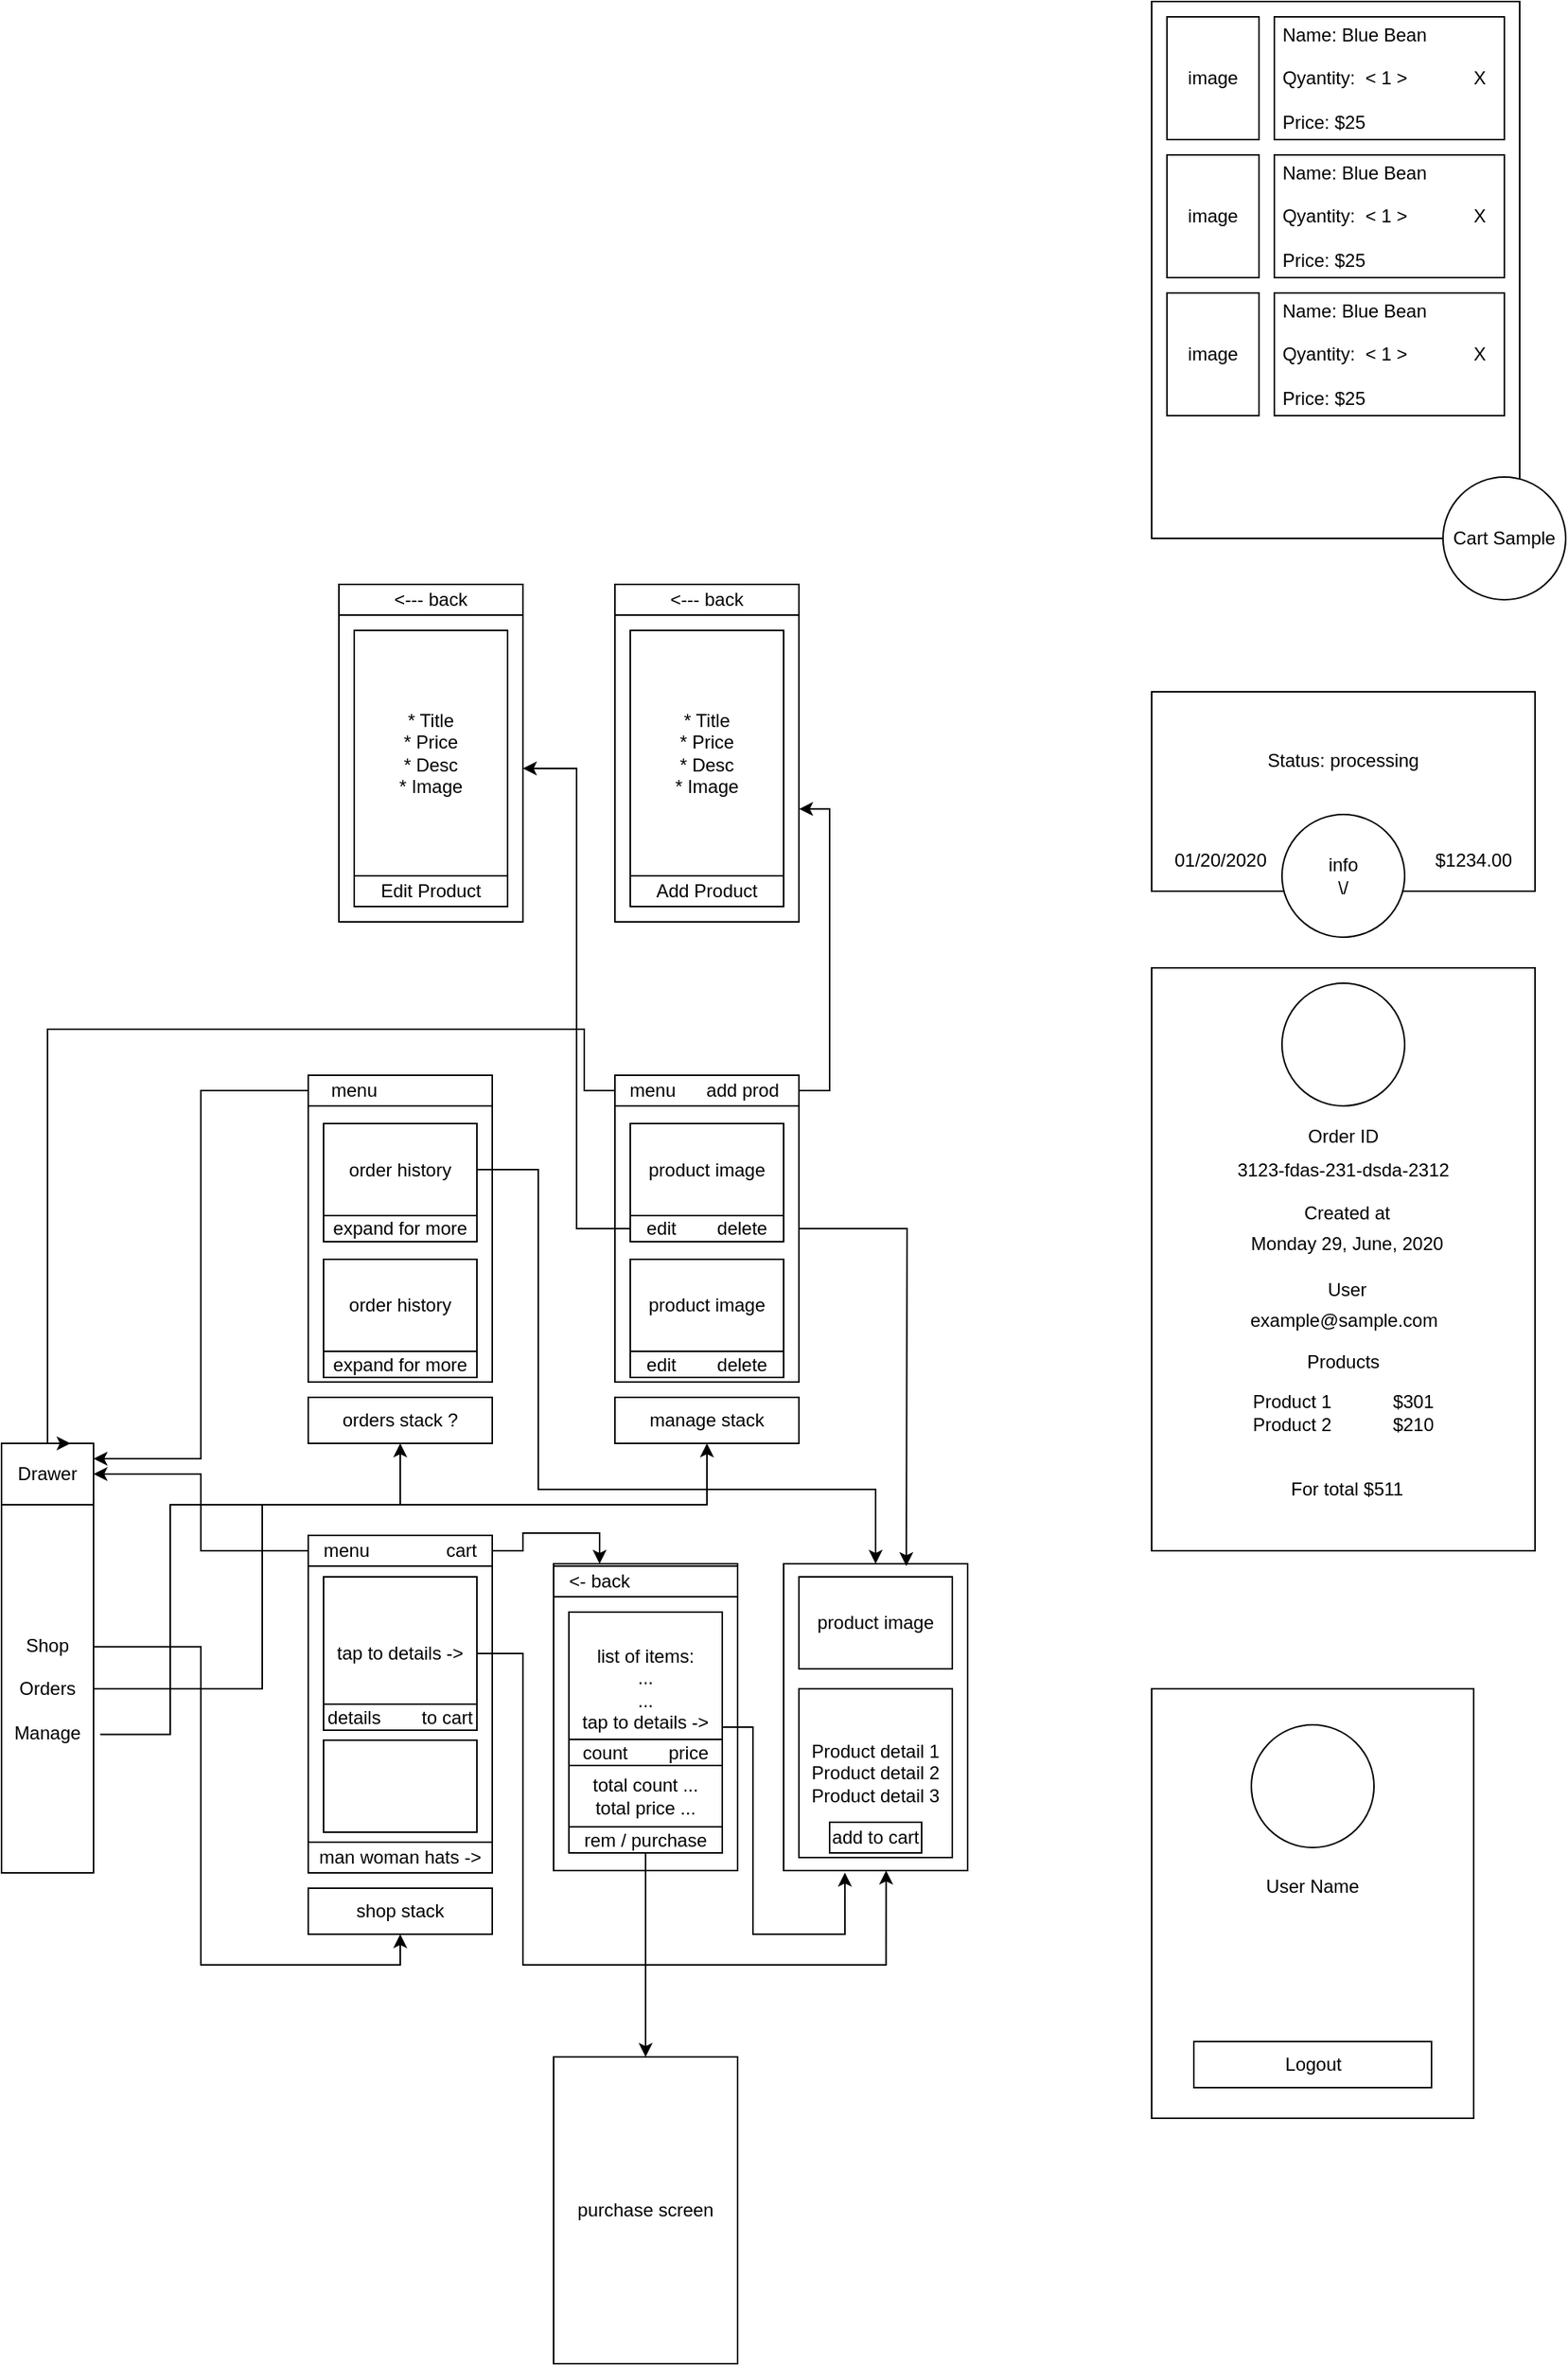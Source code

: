 <mxfile version="13.1.3">
    <diagram id="6hGFLwfOUW9BJ-s0fimq" name="Page-1">
        <mxGraphModel dx="811" dy="1387" grid="1" gridSize="10" guides="1" tooltips="1" connect="1" arrows="1" fold="1" page="1" pageScale="1" pageWidth="1169" pageHeight="827" math="0" shadow="0">
            <root>
                <mxCell id="0"/>
                <mxCell id="1" parent="0"/>
                <mxCell id="13" style="edgeStyle=orthogonalEdgeStyle;rounded=0;orthogonalLoop=1;jettySize=auto;html=1;entryX=0.5;entryY=1;entryDx=0;entryDy=0;exitX=1.003;exitY=0.386;exitDx=0;exitDy=0;exitPerimeter=0;" parent="1" source="2" target="12" edge="1">
                    <mxGeometry relative="1" as="geometry"/>
                </mxCell>
                <mxCell id="34" style="edgeStyle=orthogonalEdgeStyle;rounded=0;orthogonalLoop=1;jettySize=auto;html=1;entryX=0.5;entryY=1;entryDx=0;entryDy=0;" parent="1" source="2" target="33" edge="1">
                    <mxGeometry relative="1" as="geometry">
                        <Array as="points">
                            <mxPoint x="210" y="320"/>
                            <mxPoint x="210" y="200"/>
                            <mxPoint x="300" y="200"/>
                        </Array>
                    </mxGeometry>
                </mxCell>
                <mxCell id="52" style="edgeStyle=orthogonalEdgeStyle;rounded=0;orthogonalLoop=1;jettySize=auto;html=1;exitX=1.072;exitY=0.624;exitDx=0;exitDy=0;exitPerimeter=0;" parent="1" source="2" target="44" edge="1">
                    <mxGeometry relative="1" as="geometry">
                        <Array as="points">
                            <mxPoint x="150" y="350"/>
                            <mxPoint x="150" y="200"/>
                            <mxPoint x="500" y="200"/>
                        </Array>
                    </mxGeometry>
                </mxCell>
                <mxCell id="2" value="Shop&lt;br&gt;&lt;br&gt;Orders&lt;br&gt;&lt;br&gt;Manage" style="rounded=0;whiteSpace=wrap;html=1;" parent="1" vertex="1">
                    <mxGeometry x="40" y="200" width="60" height="240" as="geometry"/>
                </mxCell>
                <mxCell id="3" value="Drawer" style="rounded=0;whiteSpace=wrap;html=1;" parent="1" vertex="1">
                    <mxGeometry x="40" y="160" width="60" height="40" as="geometry"/>
                </mxCell>
                <mxCell id="4" value="" style="rounded=0;whiteSpace=wrap;html=1;" parent="1" vertex="1">
                    <mxGeometry x="240" y="240" width="120" height="200" as="geometry"/>
                </mxCell>
                <mxCell id="14" style="edgeStyle=orthogonalEdgeStyle;rounded=0;orthogonalLoop=1;jettySize=auto;html=1;entryX=0.25;entryY=0;entryDx=0;entryDy=0;" parent="1" source="5" target="10" edge="1">
                    <mxGeometry relative="1" as="geometry"/>
                </mxCell>
                <mxCell id="15" style="edgeStyle=orthogonalEdgeStyle;rounded=0;orthogonalLoop=1;jettySize=auto;html=1;entryX=1;entryY=0.5;entryDx=0;entryDy=0;" parent="1" source="5" target="3" edge="1">
                    <mxGeometry relative="1" as="geometry"/>
                </mxCell>
                <mxCell id="5" value="menu&amp;nbsp; &amp;nbsp; &amp;nbsp; &amp;nbsp; &amp;nbsp; &amp;nbsp; &amp;nbsp; &amp;nbsp;cart" style="rounded=0;whiteSpace=wrap;html=1;" parent="1" vertex="1">
                    <mxGeometry x="240" y="220" width="120" height="20" as="geometry"/>
                </mxCell>
                <mxCell id="6" value="man woman hats -&amp;gt;" style="rounded=0;whiteSpace=wrap;html=1;" parent="1" vertex="1">
                    <mxGeometry x="240" y="420" width="120" height="20" as="geometry"/>
                </mxCell>
                <mxCell id="19" style="edgeStyle=orthogonalEdgeStyle;rounded=0;orthogonalLoop=1;jettySize=auto;html=1;entryX=0.557;entryY=1;entryDx=0;entryDy=0;entryPerimeter=0;" parent="1" source="7" target="17" edge="1">
                    <mxGeometry relative="1" as="geometry">
                        <Array as="points">
                            <mxPoint x="380" y="297"/>
                            <mxPoint x="380" y="500"/>
                            <mxPoint x="617" y="500"/>
                        </Array>
                    </mxGeometry>
                </mxCell>
                <mxCell id="7" value="tap to details -&amp;gt;" style="whiteSpace=wrap;html=1;aspect=fixed;" parent="1" vertex="1">
                    <mxGeometry x="250" y="247" width="100" height="100" as="geometry"/>
                </mxCell>
                <mxCell id="8" value="" style="rounded=0;whiteSpace=wrap;html=1;" parent="1" vertex="1">
                    <mxGeometry x="250" y="353.5" width="100" height="60" as="geometry"/>
                </mxCell>
                <mxCell id="9" value="details&amp;nbsp; &amp;nbsp; &amp;nbsp; &amp;nbsp; to cart" style="rounded=0;whiteSpace=wrap;html=1;" parent="1" vertex="1">
                    <mxGeometry x="250" y="330" width="100" height="17" as="geometry"/>
                </mxCell>
                <mxCell id="10" value="" style="rounded=0;whiteSpace=wrap;html=1;" parent="1" vertex="1">
                    <mxGeometry x="400" y="238.5" width="120" height="200" as="geometry"/>
                </mxCell>
                <mxCell id="12" value="shop stack" style="rounded=0;whiteSpace=wrap;html=1;" parent="1" vertex="1">
                    <mxGeometry x="240" y="450" width="120" height="30" as="geometry"/>
                </mxCell>
                <mxCell id="17" value="&lt;div&gt;&lt;br&gt;&lt;/div&gt;" style="rounded=0;whiteSpace=wrap;html=1;align=right;" parent="1" vertex="1">
                    <mxGeometry x="550" y="238.5" width="120" height="200" as="geometry"/>
                </mxCell>
                <mxCell id="18" value="&amp;lt;- back&amp;nbsp; &amp;nbsp; &amp;nbsp; &amp;nbsp; &amp;nbsp; &amp;nbsp; &amp;nbsp; &amp;nbsp; &amp;nbsp;&amp;nbsp;" style="rounded=0;whiteSpace=wrap;html=1;" parent="1" vertex="1">
                    <mxGeometry x="400" y="240" width="120" height="20" as="geometry"/>
                </mxCell>
                <mxCell id="22" style="edgeStyle=orthogonalEdgeStyle;rounded=0;orthogonalLoop=1;jettySize=auto;html=1;entryX=0.333;entryY=1.007;entryDx=0;entryDy=0;entryPerimeter=0;exitX=1;exitY=0.75;exitDx=0;exitDy=0;" parent="1" source="20" target="17" edge="1">
                    <mxGeometry relative="1" as="geometry">
                        <Array as="points">
                            <mxPoint x="530" y="345"/>
                            <mxPoint x="530" y="480"/>
                            <mxPoint x="590" y="480"/>
                        </Array>
                    </mxGeometry>
                </mxCell>
                <mxCell id="20" value="list of items:&lt;br&gt;...&lt;br&gt;...&lt;br&gt;tap to details -&amp;gt;&lt;br&gt;" style="whiteSpace=wrap;html=1;aspect=fixed;" parent="1" vertex="1">
                    <mxGeometry x="410" y="270" width="100" height="100" as="geometry"/>
                </mxCell>
                <mxCell id="21" value="count&amp;nbsp; &amp;nbsp; &amp;nbsp; &amp;nbsp; price" style="rounded=0;whiteSpace=wrap;html=1;" parent="1" vertex="1">
                    <mxGeometry x="410" y="353" width="100" height="17" as="geometry"/>
                </mxCell>
                <mxCell id="23" value="total count ...&lt;br&gt;total price ..." style="rounded=0;whiteSpace=wrap;html=1;" parent="1" vertex="1">
                    <mxGeometry x="410" y="370" width="100" height="40" as="geometry"/>
                </mxCell>
                <mxCell id="27" style="edgeStyle=orthogonalEdgeStyle;rounded=0;orthogonalLoop=1;jettySize=auto;html=1;entryX=0.5;entryY=0;entryDx=0;entryDy=0;" parent="1" source="24" target="26" edge="1">
                    <mxGeometry relative="1" as="geometry"/>
                </mxCell>
                <mxCell id="24" value="rem / purchase" style="rounded=0;whiteSpace=wrap;html=1;" parent="1" vertex="1">
                    <mxGeometry x="410" y="410" width="100" height="17" as="geometry"/>
                </mxCell>
                <mxCell id="26" value="purchase screen&lt;br&gt;" style="rounded=0;whiteSpace=wrap;html=1;" parent="1" vertex="1">
                    <mxGeometry x="400" y="560" width="120" height="200" as="geometry"/>
                </mxCell>
                <mxCell id="28" value="product image" style="rounded=0;whiteSpace=wrap;html=1;" parent="1" vertex="1">
                    <mxGeometry x="560" y="247" width="100" height="60" as="geometry"/>
                </mxCell>
                <mxCell id="29" value="&lt;span&gt;Product detail 1&lt;/span&gt;&lt;br&gt;&lt;span&gt;Product detail 2&lt;/span&gt;&lt;br&gt;&lt;span&gt;Product detail 3&lt;/span&gt;" style="rounded=0;whiteSpace=wrap;html=1;" parent="1" vertex="1">
                    <mxGeometry x="560" y="320" width="100" height="110" as="geometry"/>
                </mxCell>
                <mxCell id="31" value="&lt;div&gt;&lt;br&gt;&lt;/div&gt;" style="rounded=0;whiteSpace=wrap;html=1;align=right;" parent="1" vertex="1">
                    <mxGeometry x="240" y="-80" width="120" height="200" as="geometry"/>
                </mxCell>
                <mxCell id="33" value="orders stack ?" style="rounded=0;whiteSpace=wrap;html=1;" parent="1" vertex="1">
                    <mxGeometry x="240" y="130" width="120" height="30" as="geometry"/>
                </mxCell>
                <mxCell id="56" style="edgeStyle=orthogonalEdgeStyle;rounded=0;orthogonalLoop=1;jettySize=auto;html=1;entryX=0.5;entryY=0;entryDx=0;entryDy=0;" parent="1" source="35" target="17" edge="1">
                    <mxGeometry relative="1" as="geometry">
                        <mxPoint x="410" y="170" as="targetPoint"/>
                        <Array as="points">
                            <mxPoint x="390" y="-18"/>
                            <mxPoint x="390" y="190"/>
                            <mxPoint x="610" y="190"/>
                        </Array>
                    </mxGeometry>
                </mxCell>
                <mxCell id="35" value="order history" style="rounded=0;whiteSpace=wrap;html=1;" parent="1" vertex="1">
                    <mxGeometry x="250" y="-48.5" width="100" height="60" as="geometry"/>
                </mxCell>
                <mxCell id="36" value="expand for more" style="rounded=0;whiteSpace=wrap;html=1;" parent="1" vertex="1">
                    <mxGeometry x="250" y="11.5" width="100" height="17" as="geometry"/>
                </mxCell>
                <mxCell id="37" value="order history" style="rounded=0;whiteSpace=wrap;html=1;" parent="1" vertex="1">
                    <mxGeometry x="250" y="40" width="100" height="60" as="geometry"/>
                </mxCell>
                <mxCell id="38" value="expand for more" style="rounded=0;whiteSpace=wrap;html=1;" parent="1" vertex="1">
                    <mxGeometry x="250" y="100" width="100" height="17" as="geometry"/>
                </mxCell>
                <mxCell id="42" style="edgeStyle=orthogonalEdgeStyle;rounded=0;orthogonalLoop=1;jettySize=auto;html=1;entryX=1;entryY=0.25;entryDx=0;entryDy=0;" parent="1" source="39" target="3" edge="1">
                    <mxGeometry relative="1" as="geometry"/>
                </mxCell>
                <mxCell id="39" value="menu&amp;nbsp; &amp;nbsp; &amp;nbsp; &amp;nbsp; &amp;nbsp; &amp;nbsp; &amp;nbsp; &amp;nbsp; &amp;nbsp;&amp;nbsp;" style="rounded=0;whiteSpace=wrap;html=1;" parent="1" vertex="1">
                    <mxGeometry x="240" y="-80" width="120" height="20" as="geometry"/>
                </mxCell>
                <mxCell id="43" value="add to cart" style="rounded=0;whiteSpace=wrap;html=1;" parent="1" vertex="1">
                    <mxGeometry x="580" y="407" width="60" height="20" as="geometry"/>
                </mxCell>
                <mxCell id="44" value="manage stack" style="rounded=0;whiteSpace=wrap;html=1;" parent="1" vertex="1">
                    <mxGeometry x="440" y="130" width="120" height="30" as="geometry"/>
                </mxCell>
                <mxCell id="62" style="edgeStyle=orthogonalEdgeStyle;rounded=0;orthogonalLoop=1;jettySize=auto;html=1;" parent="1" source="53" edge="1">
                    <mxGeometry relative="1" as="geometry">
                        <mxPoint x="630" y="240" as="targetPoint"/>
                    </mxGeometry>
                </mxCell>
                <mxCell id="53" value="&lt;div&gt;&lt;br&gt;&lt;/div&gt;" style="rounded=0;whiteSpace=wrap;html=1;align=right;" parent="1" vertex="1">
                    <mxGeometry x="440" y="-80" width="120" height="200" as="geometry"/>
                </mxCell>
                <mxCell id="55" style="edgeStyle=orthogonalEdgeStyle;rounded=0;orthogonalLoop=1;jettySize=auto;html=1;entryX=0.75;entryY=0;entryDx=0;entryDy=0;" parent="1" source="54" target="3" edge="1">
                    <mxGeometry relative="1" as="geometry">
                        <Array as="points">
                            <mxPoint x="420" y="-70"/>
                            <mxPoint x="420" y="-110"/>
                            <mxPoint x="70" y="-110"/>
                            <mxPoint x="70" y="160"/>
                        </Array>
                    </mxGeometry>
                </mxCell>
                <mxCell id="64" style="edgeStyle=orthogonalEdgeStyle;rounded=0;orthogonalLoop=1;jettySize=auto;html=1;entryX=1.001;entryY=0.632;entryDx=0;entryDy=0;entryPerimeter=0;" parent="1" target="63" edge="1">
                    <mxGeometry relative="1" as="geometry">
                        <mxPoint x="560" y="-70" as="sourcePoint"/>
                        <Array as="points">
                            <mxPoint x="580" y="-70"/>
                            <mxPoint x="580" y="-254"/>
                        </Array>
                    </mxGeometry>
                </mxCell>
                <mxCell id="54" value="&amp;nbsp; menu&amp;nbsp;&amp;nbsp; &amp;nbsp; &amp;nbsp;add prod&amp;nbsp; &amp;nbsp;" style="rounded=0;whiteSpace=wrap;html=1;" parent="1" vertex="1">
                    <mxGeometry x="440" y="-80" width="120" height="20" as="geometry"/>
                </mxCell>
                <mxCell id="61" style="edgeStyle=orthogonalEdgeStyle;rounded=0;orthogonalLoop=1;jettySize=auto;html=1;entryX=0.71;entryY=-0.006;entryDx=0;entryDy=0;entryPerimeter=0;strokeColor=none;" parent="1" source="57" target="17" edge="1">
                    <mxGeometry relative="1" as="geometry">
                        <Array as="points">
                            <mxPoint x="590" y="-18"/>
                            <mxPoint x="590" y="125"/>
                            <mxPoint x="635" y="125"/>
                        </Array>
                    </mxGeometry>
                </mxCell>
                <mxCell id="57" value="product image" style="rounded=0;whiteSpace=wrap;html=1;" parent="1" vertex="1">
                    <mxGeometry x="450" y="-48.5" width="100" height="60" as="geometry"/>
                </mxCell>
                <mxCell id="73" style="edgeStyle=orthogonalEdgeStyle;rounded=0;orthogonalLoop=1;jettySize=auto;html=1;entryX=1;entryY=0.5;entryDx=0;entryDy=0;" parent="1" source="58" target="69" edge="1">
                    <mxGeometry relative="1" as="geometry"/>
                </mxCell>
                <mxCell id="58" value="edit&amp;nbsp; &amp;nbsp; &amp;nbsp; &amp;nbsp; delete" style="rounded=0;whiteSpace=wrap;html=1;" parent="1" vertex="1">
                    <mxGeometry x="450" y="11.5" width="100" height="17" as="geometry"/>
                </mxCell>
                <mxCell id="59" value="product image" style="rounded=0;whiteSpace=wrap;html=1;" parent="1" vertex="1">
                    <mxGeometry x="450" y="40" width="100" height="60" as="geometry"/>
                </mxCell>
                <mxCell id="60" value="edit&amp;nbsp; &amp;nbsp; &amp;nbsp; &amp;nbsp; delete" style="rounded=0;whiteSpace=wrap;html=1;" parent="1" vertex="1">
                    <mxGeometry x="450" y="100" width="100" height="17" as="geometry"/>
                </mxCell>
                <mxCell id="63" value="&lt;div&gt;&lt;br&gt;&lt;/div&gt;" style="rounded=0;whiteSpace=wrap;html=1;align=right;" parent="1" vertex="1">
                    <mxGeometry x="440" y="-380" width="120" height="200" as="geometry"/>
                </mxCell>
                <mxCell id="65" value="* Title&lt;br&gt;* Price&lt;br&gt;* Desc&lt;br&gt;* Image&lt;br&gt;" style="rounded=0;whiteSpace=wrap;html=1;" parent="1" vertex="1">
                    <mxGeometry x="450" y="-370" width="100" height="160" as="geometry"/>
                </mxCell>
                <mxCell id="66" value="Add Product" style="rounded=0;whiteSpace=wrap;html=1;" parent="1" vertex="1">
                    <mxGeometry x="450" y="-210" width="100" height="20" as="geometry"/>
                </mxCell>
                <mxCell id="68" value="&amp;lt;--- back" style="rounded=0;whiteSpace=wrap;html=1;" parent="1" vertex="1">
                    <mxGeometry x="440" y="-400" width="120" height="20" as="geometry"/>
                </mxCell>
                <mxCell id="69" value="&lt;div&gt;&lt;br&gt;&lt;/div&gt;" style="rounded=0;whiteSpace=wrap;html=1;align=right;" parent="1" vertex="1">
                    <mxGeometry x="260" y="-380" width="120" height="200" as="geometry"/>
                </mxCell>
                <mxCell id="70" value="&amp;lt;--- back" style="rounded=0;whiteSpace=wrap;html=1;" parent="1" vertex="1">
                    <mxGeometry x="260" y="-400" width="120" height="20" as="geometry"/>
                </mxCell>
                <mxCell id="71" value="* Title&lt;br&gt;* Price&lt;br&gt;* Desc&lt;br&gt;* Image&lt;br&gt;" style="rounded=0;whiteSpace=wrap;html=1;" parent="1" vertex="1">
                    <mxGeometry x="270" y="-370" width="100" height="160" as="geometry"/>
                </mxCell>
                <mxCell id="72" value="Edit Product" style="rounded=0;whiteSpace=wrap;html=1;" parent="1" vertex="1">
                    <mxGeometry x="270" y="-210" width="100" height="20" as="geometry"/>
                </mxCell>
                <mxCell id="75" value="" style="rounded=0;whiteSpace=wrap;html=1;" parent="1" vertex="1">
                    <mxGeometry x="790" y="-780" width="240" height="350" as="geometry"/>
                </mxCell>
                <mxCell id="76" value="image" style="rounded=0;whiteSpace=wrap;html=1;" parent="1" vertex="1">
                    <mxGeometry x="800" y="-770" width="60" height="80" as="geometry"/>
                </mxCell>
                <mxCell id="77" value="&amp;nbsp;Name: Blue Bean&lt;br&gt;&lt;br&gt;&lt;div&gt;&lt;span&gt;&amp;nbsp;Qyantity:&amp;nbsp; &amp;lt; 1 &amp;gt;&amp;nbsp; &amp;nbsp; &amp;nbsp; &amp;nbsp; &amp;nbsp; &amp;nbsp; &amp;nbsp;X&lt;/span&gt;&lt;/div&gt;&lt;br&gt;&lt;div&gt;&lt;span&gt;&amp;nbsp;Price: $25&lt;/span&gt;&lt;/div&gt;" style="rounded=0;whiteSpace=wrap;html=1;align=left;" parent="1" vertex="1">
                    <mxGeometry x="870" y="-770" width="150" height="80" as="geometry"/>
                </mxCell>
                <mxCell id="78" value="image" style="rounded=0;whiteSpace=wrap;html=1;" parent="1" vertex="1">
                    <mxGeometry x="800" y="-680" width="60" height="80" as="geometry"/>
                </mxCell>
                <mxCell id="79" value="&amp;nbsp;Name: Blue Bean&lt;br&gt;&lt;br&gt;&lt;div&gt;&lt;span&gt;&amp;nbsp;Qyantity:&amp;nbsp; &amp;lt; 1 &amp;gt;&amp;nbsp; &amp;nbsp; &amp;nbsp; &amp;nbsp; &amp;nbsp; &amp;nbsp; &amp;nbsp;X&lt;/span&gt;&lt;/div&gt;&lt;br&gt;&lt;div&gt;&lt;span&gt;&amp;nbsp;Price: $25&lt;/span&gt;&lt;/div&gt;" style="rounded=0;whiteSpace=wrap;html=1;align=left;" parent="1" vertex="1">
                    <mxGeometry x="870" y="-680" width="150" height="80" as="geometry"/>
                </mxCell>
                <mxCell id="80" value="image" style="rounded=0;whiteSpace=wrap;html=1;" parent="1" vertex="1">
                    <mxGeometry x="800" y="-590" width="60" height="80" as="geometry"/>
                </mxCell>
                <mxCell id="81" value="&amp;nbsp;Name: Blue Bean&lt;br&gt;&lt;br&gt;&lt;div&gt;&lt;span&gt;&amp;nbsp;Qyantity:&amp;nbsp; &amp;lt; 1 &amp;gt;&amp;nbsp; &amp;nbsp; &amp;nbsp; &amp;nbsp; &amp;nbsp; &amp;nbsp; &amp;nbsp;X&lt;/span&gt;&lt;/div&gt;&lt;br&gt;&lt;div&gt;&lt;span&gt;&amp;nbsp;Price: $25&lt;/span&gt;&lt;/div&gt;" style="rounded=0;whiteSpace=wrap;html=1;align=left;" parent="1" vertex="1">
                    <mxGeometry x="870" y="-590" width="150" height="80" as="geometry"/>
                </mxCell>
                <mxCell id="83" value="&lt;span&gt;Cart Sample&lt;/span&gt;" style="ellipse;whiteSpace=wrap;html=1;aspect=fixed;" parent="1" vertex="1">
                    <mxGeometry x="980" y="-470" width="80" height="80" as="geometry"/>
                </mxCell>
                <mxCell id="84" value="" style="rounded=0;whiteSpace=wrap;html=1;" parent="1" vertex="1">
                    <mxGeometry x="790" y="-330" width="250" height="130" as="geometry"/>
                </mxCell>
                <mxCell id="85" value="info&lt;br&gt;\/" style="ellipse;whiteSpace=wrap;html=1;aspect=fixed;" parent="1" vertex="1">
                    <mxGeometry x="875" y="-250" width="80" height="80" as="geometry"/>
                </mxCell>
                <mxCell id="87" value="$1234.00" style="text;html=1;strokeColor=none;fillColor=none;align=center;verticalAlign=middle;whiteSpace=wrap;rounded=0;" parent="1" vertex="1">
                    <mxGeometry x="960" y="-240" width="80" height="40" as="geometry"/>
                </mxCell>
                <mxCell id="88" value="01/20/2020" style="text;html=1;strokeColor=none;fillColor=none;align=center;verticalAlign=middle;whiteSpace=wrap;rounded=0;" parent="1" vertex="1">
                    <mxGeometry x="795" y="-240" width="80" height="40" as="geometry"/>
                </mxCell>
                <mxCell id="92" value="Status: processing" style="text;html=1;strokeColor=none;fillColor=none;align=center;verticalAlign=middle;whiteSpace=wrap;rounded=0;" parent="1" vertex="1">
                    <mxGeometry x="860" y="-320" width="110" height="70" as="geometry"/>
                </mxCell>
                <mxCell id="93" value="" style="rounded=0;whiteSpace=wrap;html=1;" parent="1" vertex="1">
                    <mxGeometry x="790" y="-150" width="250" height="380" as="geometry"/>
                </mxCell>
                <mxCell id="94" value="" style="ellipse;whiteSpace=wrap;html=1;aspect=fixed;" parent="1" vertex="1">
                    <mxGeometry x="875" y="-140" width="80" height="80" as="geometry"/>
                </mxCell>
                <mxCell id="95" value="Order ID" style="text;html=1;strokeColor=none;fillColor=none;align=center;verticalAlign=middle;whiteSpace=wrap;rounded=0;" parent="1" vertex="1">
                    <mxGeometry x="890" y="-50" width="50" height="20" as="geometry"/>
                </mxCell>
                <mxCell id="96" value="3123-fdas-231-dsda-2312" style="text;html=1;strokeColor=none;fillColor=none;align=center;verticalAlign=middle;whiteSpace=wrap;rounded=0;" parent="1" vertex="1">
                    <mxGeometry x="810" y="-28.5" width="210" height="20" as="geometry"/>
                </mxCell>
                <mxCell id="97" value="Created at" style="text;html=1;strokeColor=none;fillColor=none;align=center;verticalAlign=middle;whiteSpace=wrap;rounded=0;" parent="1" vertex="1">
                    <mxGeometry x="865" width="105" height="20" as="geometry"/>
                </mxCell>
                <mxCell id="98" value="Monday 29, June, 2020" style="text;html=1;strokeColor=none;fillColor=none;align=center;verticalAlign=middle;whiteSpace=wrap;rounded=0;" parent="1" vertex="1">
                    <mxGeometry x="830" y="20" width="175" height="20" as="geometry"/>
                </mxCell>
                <mxCell id="100" value="User" style="text;html=1;strokeColor=none;fillColor=none;align=center;verticalAlign=middle;whiteSpace=wrap;rounded=0;" parent="1" vertex="1">
                    <mxGeometry x="865" y="50" width="105" height="20" as="geometry"/>
                </mxCell>
                <mxCell id="102" value="example@sample.com" style="text;html=1;strokeColor=none;fillColor=none;align=center;verticalAlign=middle;whiteSpace=wrap;rounded=0;" parent="1" vertex="1">
                    <mxGeometry x="842.5" y="70" width="145" height="20" as="geometry"/>
                </mxCell>
                <mxCell id="104" value="Products" style="text;html=1;strokeColor=none;fillColor=none;align=center;verticalAlign=middle;whiteSpace=wrap;rounded=0;" parent="1" vertex="1">
                    <mxGeometry x="840" y="97" width="150" height="20" as="geometry"/>
                </mxCell>
                <mxCell id="105" value="Product 1&amp;nbsp; &amp;nbsp; &amp;nbsp; &amp;nbsp; &amp;nbsp; &amp;nbsp; $301&lt;br&gt;Product 2&amp;nbsp; &amp;nbsp; &amp;nbsp; &amp;nbsp; &amp;nbsp; &amp;nbsp; $210" style="text;html=1;strokeColor=none;fillColor=none;align=center;verticalAlign=middle;whiteSpace=wrap;rounded=0;" parent="1" vertex="1">
                    <mxGeometry x="840" y="100" width="150" height="80" as="geometry"/>
                </mxCell>
                <mxCell id="106" value="For total $511" style="text;html=1;strokeColor=none;fillColor=none;align=center;verticalAlign=middle;whiteSpace=wrap;rounded=0;" parent="1" vertex="1">
                    <mxGeometry x="825" y="180" width="185" height="20" as="geometry"/>
                </mxCell>
                <mxCell id="107" value="" style="rounded=0;whiteSpace=wrap;html=1;" vertex="1" parent="1">
                    <mxGeometry x="790" y="320" width="210" height="280" as="geometry"/>
                </mxCell>
                <mxCell id="108" value="" style="ellipse;whiteSpace=wrap;html=1;aspect=fixed;" vertex="1" parent="1">
                    <mxGeometry x="855" y="343.5" width="80" height="80" as="geometry"/>
                </mxCell>
                <mxCell id="109" value="User Name" style="text;html=1;strokeColor=none;fillColor=none;align=center;verticalAlign=middle;whiteSpace=wrap;rounded=0;" vertex="1" parent="1">
                    <mxGeometry x="825" y="438.5" width="140" height="20" as="geometry"/>
                </mxCell>
                <mxCell id="110" value="Logout" style="rounded=0;whiteSpace=wrap;html=1;" vertex="1" parent="1">
                    <mxGeometry x="817.5" y="550" width="155" height="30" as="geometry"/>
                </mxCell>
            </root>
        </mxGraphModel>
    </diagram>
</mxfile>